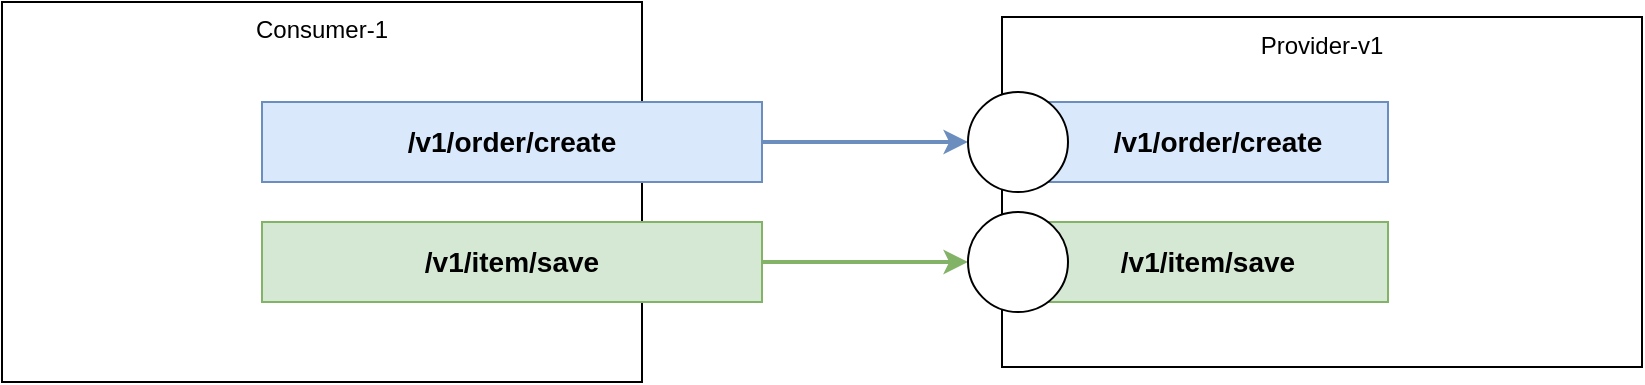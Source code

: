<mxfile version="17.5.0" type="github">
  <diagram id="WiGuBrc1i97fH-FrYtEF" name="第 1 页">
    <mxGraphModel dx="1426" dy="-375" grid="1" gridSize="10" guides="1" tooltips="1" connect="1" arrows="1" fold="1" page="1" pageScale="1" pageWidth="827" pageHeight="1169" math="0" shadow="0">
      <root>
        <mxCell id="0" />
        <mxCell id="1" parent="0" />
        <mxCell id="TS1yVxYaO-tpHvFG9DHE-1" value="Consumer-1" style="rounded=0;whiteSpace=wrap;html=1;verticalAlign=top;" vertex="1" parent="1">
          <mxGeometry x="30" y="1250" width="320" height="190" as="geometry" />
        </mxCell>
        <mxCell id="TS1yVxYaO-tpHvFG9DHE-2" style="edgeStyle=orthogonalEdgeStyle;rounded=0;orthogonalLoop=1;jettySize=auto;html=1;entryX=0;entryY=0.5;entryDx=0;entryDy=0;fontSize=14;curved=1;fillColor=#dae8fc;strokeColor=#6c8ebf;strokeWidth=2;" edge="1" parent="1" source="TS1yVxYaO-tpHvFG9DHE-3" target="TS1yVxYaO-tpHvFG9DHE-9">
          <mxGeometry relative="1" as="geometry" />
        </mxCell>
        <mxCell id="TS1yVxYaO-tpHvFG9DHE-3" value="/v1/order/create" style="rounded=0;whiteSpace=wrap;html=1;fillColor=#dae8fc;strokeColor=#6c8ebf;fontStyle=1;fontSize=14;" vertex="1" parent="1">
          <mxGeometry x="160" y="1300" width="250" height="40" as="geometry" />
        </mxCell>
        <mxCell id="TS1yVxYaO-tpHvFG9DHE-4" style="edgeStyle=orthogonalEdgeStyle;curved=1;rounded=0;orthogonalLoop=1;jettySize=auto;html=1;entryX=0;entryY=0.5;entryDx=0;entryDy=0;fontSize=14;fillColor=#d5e8d4;strokeColor=#82b366;strokeWidth=2;" edge="1" parent="1" source="TS1yVxYaO-tpHvFG9DHE-5" target="TS1yVxYaO-tpHvFG9DHE-10">
          <mxGeometry relative="1" as="geometry" />
        </mxCell>
        <mxCell id="TS1yVxYaO-tpHvFG9DHE-5" value="/v1/item/save" style="rounded=0;whiteSpace=wrap;html=1;fillColor=#d5e8d4;strokeColor=#82b366;fontStyle=1;fontSize=14;" vertex="1" parent="1">
          <mxGeometry x="160" y="1360" width="250" height="40" as="geometry" />
        </mxCell>
        <mxCell id="TS1yVxYaO-tpHvFG9DHE-6" value="Provider-v1" style="rounded=0;whiteSpace=wrap;html=1;verticalAlign=top;" vertex="1" parent="1">
          <mxGeometry x="530" y="1257.5" width="320" height="175" as="geometry" />
        </mxCell>
        <mxCell id="TS1yVxYaO-tpHvFG9DHE-7" value="/v1/order/create" style="rounded=0;whiteSpace=wrap;html=1;fillColor=#dae8fc;strokeColor=#6c8ebf;fontStyle=1;fontSize=14;" vertex="1" parent="1">
          <mxGeometry x="553" y="1300" width="170" height="40" as="geometry" />
        </mxCell>
        <mxCell id="TS1yVxYaO-tpHvFG9DHE-8" value="/v1/item/save" style="rounded=0;whiteSpace=wrap;html=1;fillColor=#d5e8d4;strokeColor=#82b366;fontStyle=1;fontSize=14;" vertex="1" parent="1">
          <mxGeometry x="543" y="1360" width="180" height="40" as="geometry" />
        </mxCell>
        <mxCell id="TS1yVxYaO-tpHvFG9DHE-9" value="" style="ellipse;whiteSpace=wrap;html=1;aspect=fixed;" vertex="1" parent="1">
          <mxGeometry x="513" y="1295" width="50" height="50" as="geometry" />
        </mxCell>
        <mxCell id="TS1yVxYaO-tpHvFG9DHE-10" value="" style="ellipse;whiteSpace=wrap;html=1;aspect=fixed;" vertex="1" parent="1">
          <mxGeometry x="513" y="1355" width="50" height="50" as="geometry" />
        </mxCell>
      </root>
    </mxGraphModel>
  </diagram>
</mxfile>
